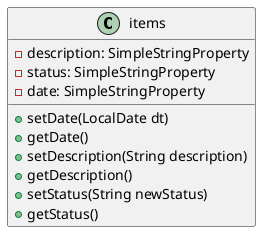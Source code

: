 /*
 *  UCF COP3330 Fall 2021 Assignment 4 Solution
 *  Copyright 2021 Riya Singh
 */
@startuml
class items
{
    -description: SimpleStringProperty
    -status: SimpleStringProperty
    -date: SimpleStringProperty

    +setDate(LocalDate dt)
    +getDate()
    +setDescription(String description)
    +getDescription()
    +setStatus(String newStatus)
    +getStatus()
}
@enduml